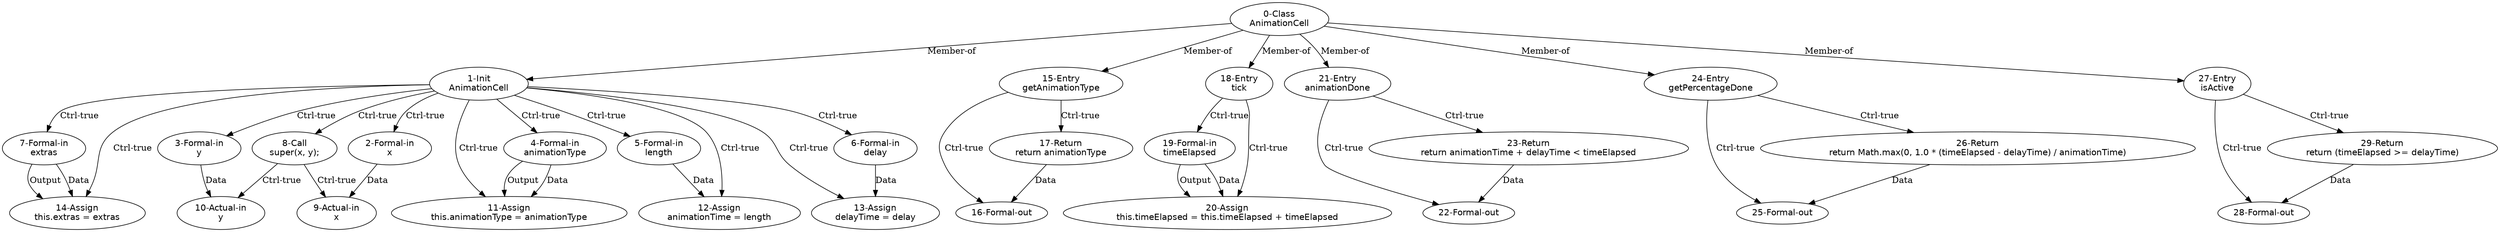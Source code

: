 digraph G {
  1 [ label="0-Class
AnimationCell" shape="oval" line="3" fontname="helvetica" ];
  2 [ label="1-Init
AnimationCell" shape="oval" line="10" fontname="helvetica" ];
  3 [ label="2-Formal-in
x" shape="oval" line="10" fontname="helvetica" ];
  4 [ label="3-Formal-in
y" shape="oval" line="10" fontname="helvetica" ];
  5 [ label="4-Formal-in
animationType" shape="oval" line="10" fontname="helvetica" ];
  6 [ label="5-Formal-in
length" shape="oval" line="10" fontname="helvetica" ];
  7 [ label="6-Formal-in
delay" shape="oval" line="10" fontname="helvetica" ];
  8 [ label="7-Formal-in
extras" shape="oval" line="10" fontname="helvetica" ];
  9 [ label="8-Call
super(x, y);" shape="oval" line="11" fontname="helvetica" ];
  10 [ label="9-Actual-in
x" shape="oval" line="11" fontname="helvetica" ];
  11 [ label="10-Actual-in
y" shape="oval" line="11" fontname="helvetica" ];
  12 [ label="11-Assign
this.animationType = animationType" shape="oval" line="12" fontname="helvetica" ];
  13 [ label="12-Assign
animationTime = length" shape="oval" line="13" fontname="helvetica" ];
  14 [ label="13-Assign
delayTime = delay" shape="oval" line="14" fontname="helvetica" ];
  15 [ label="14-Assign
this.extras = extras" shape="oval" line="15" fontname="helvetica" ];
  16 [ label="15-Entry
getAnimationType" shape="oval" line="18" fontname="helvetica" ];
  17 [ label="16-Formal-out
" shape="oval" line="18" fontname="helvetica" ];
  18 [ label="17-Return
return animationType" shape="oval" line="19" fontname="helvetica" ];
  19 [ label="18-Entry
tick" shape="oval" line="22" fontname="helvetica" ];
  20 [ label="19-Formal-in
timeElapsed" shape="oval" line="22" fontname="helvetica" ];
  21 [ label="20-Assign
this.timeElapsed = this.timeElapsed + timeElapsed" shape="oval" line="23" fontname="helvetica" ];
  22 [ label="21-Entry
animationDone" shape="oval" line="26" fontname="helvetica" ];
  23 [ label="22-Formal-out
" shape="oval" line="26" fontname="helvetica" ];
  24 [ label="23-Return
return animationTime + delayTime < timeElapsed" shape="oval" line="27" fontname="helvetica" ];
  25 [ label="24-Entry
getPercentageDone" shape="oval" line="30" fontname="helvetica" ];
  26 [ label="25-Formal-out
" shape="oval" line="30" fontname="helvetica" ];
  27 [ label="26-Return
return Math.max(0, 1.0 * (timeElapsed - delayTime) / animationTime)" shape="oval" line="31" fontname="helvetica" ];
  28 [ label="27-Entry
isActive" shape="oval" line="34" fontname="helvetica" ];
  29 [ label="28-Formal-out
" shape="oval" line="34" fontname="helvetica" ];
  30 [ label="29-Return
return (timeElapsed >= delayTime)" shape="oval" line="35" fontname="helvetica" ];
  9 -> 10 [ label="Ctrl-true" ];
  9 -> 11 [ label="Ctrl-true" ];
  2 -> 3 [ label="Ctrl-true" ];
  2 -> 4 [ label="Ctrl-true" ];
  2 -> 5 [ label="Ctrl-true" ];
  2 -> 6 [ label="Ctrl-true" ];
  2 -> 7 [ label="Ctrl-true" ];
  2 -> 8 [ label="Ctrl-true" ];
  2 -> 9 [ label="Ctrl-true" ];
  2 -> 12 [ label="Ctrl-true" ];
  2 -> 13 [ label="Ctrl-true" ];
  2 -> 14 [ label="Ctrl-true" ];
  2 -> 15 [ label="Ctrl-true" ];
  18 -> 17 [ label="Data" ];
  16 -> 17 [ label="Ctrl-true" ];
  16 -> 18 [ label="Ctrl-true" ];
  19 -> 20 [ label="Ctrl-true" ];
  19 -> 21 [ label="Ctrl-true" ];
  24 -> 23 [ label="Data" ];
  22 -> 23 [ label="Ctrl-true" ];
  22 -> 24 [ label="Ctrl-true" ];
  27 -> 26 [ label="Data" ];
  25 -> 26 [ label="Ctrl-true" ];
  25 -> 27 [ label="Ctrl-true" ];
  30 -> 29 [ label="Data" ];
  28 -> 29 [ label="Ctrl-true" ];
  28 -> 30 [ label="Ctrl-true" ];
  1 -> 2 [ label="Member-of" ];
  1 -> 16 [ label="Member-of" ];
  1 -> 19 [ label="Member-of" ];
  1 -> 22 [ label="Member-of" ];
  1 -> 25 [ label="Member-of" ];
  1 -> 28 [ label="Member-of" ];
  3 -> 10 [ label="Data" ];
  4 -> 11 [ label="Data" ];
  5 -> 12 [ label="Data" ];
  6 -> 13 [ label="Data" ];
  7 -> 14 [ label="Data" ];
  8 -> 15 [ label="Data" ];
  20 -> 21 [ label="Data" ];
  5 -> 12 [ label="Output" ];
  8 -> 15 [ label="Output" ];
  20 -> 21 [ label="Output" ];
}
